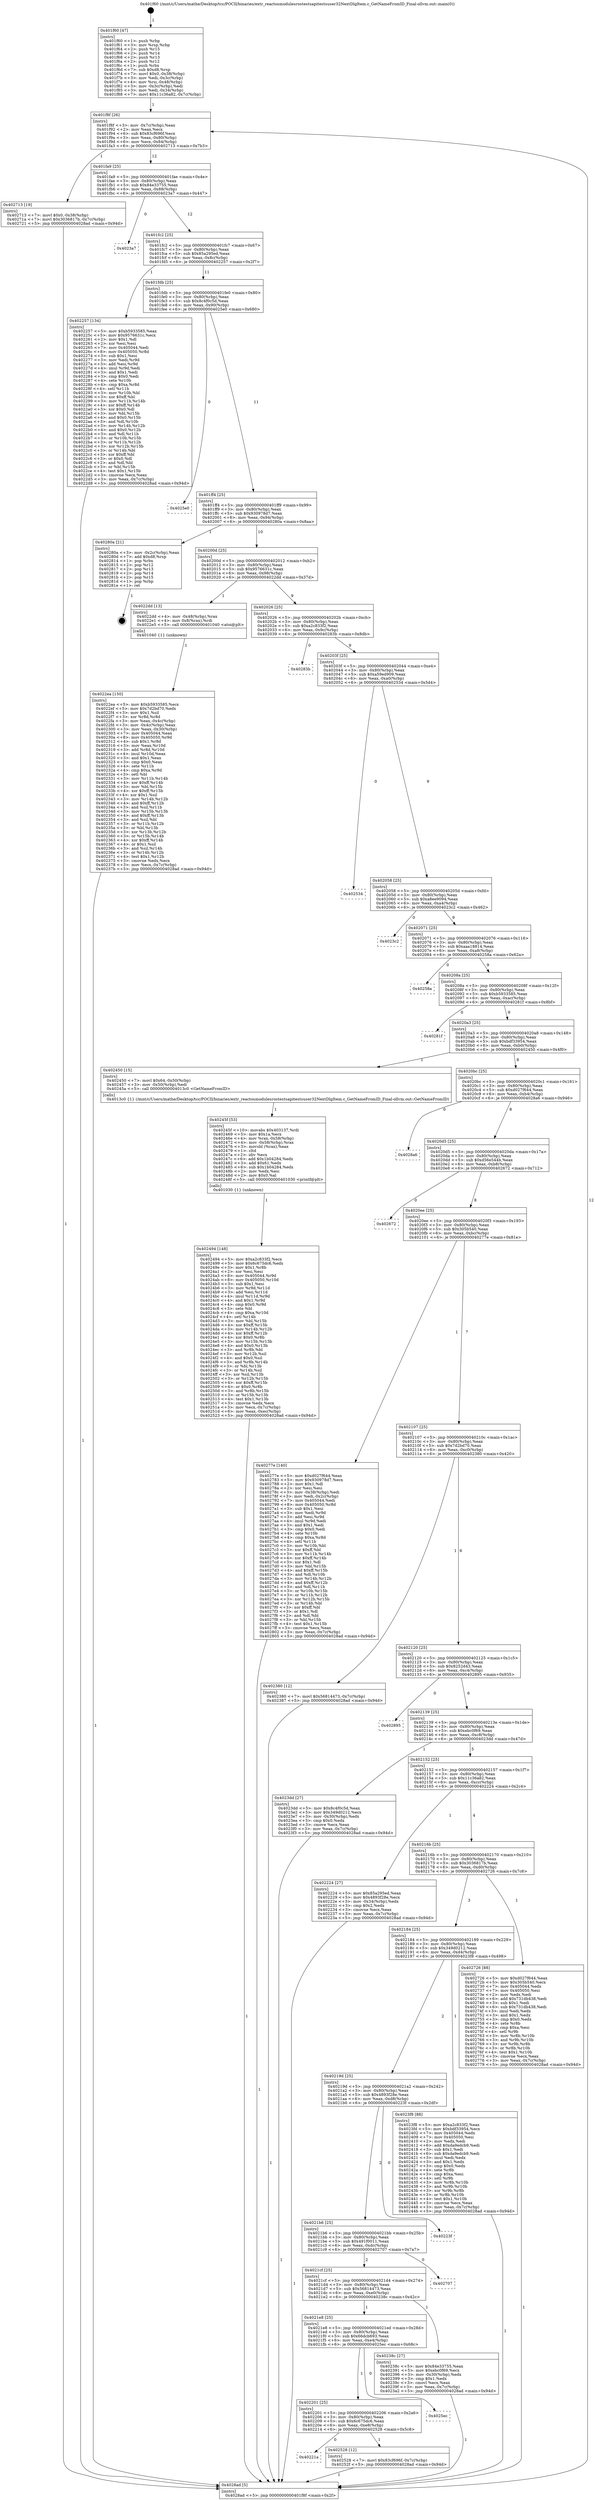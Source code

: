 digraph "0x401f60" {
  label = "0x401f60 (/mnt/c/Users/mathe/Desktop/tcc/POCII/binaries/extr_reactosmodulesrostestsapitestsuser32NextDlgItem.c_GetNameFromID_Final-ollvm.out::main(0))"
  labelloc = "t"
  node[shape=record]

  Entry [label="",width=0.3,height=0.3,shape=circle,fillcolor=black,style=filled]
  "0x401f8f" [label="{
     0x401f8f [26]\l
     | [instrs]\l
     &nbsp;&nbsp;0x401f8f \<+3\>: mov -0x7c(%rbp),%eax\l
     &nbsp;&nbsp;0x401f92 \<+2\>: mov %eax,%ecx\l
     &nbsp;&nbsp;0x401f94 \<+6\>: sub $0x83cf696f,%ecx\l
     &nbsp;&nbsp;0x401f9a \<+3\>: mov %eax,-0x80(%rbp)\l
     &nbsp;&nbsp;0x401f9d \<+6\>: mov %ecx,-0x84(%rbp)\l
     &nbsp;&nbsp;0x401fa3 \<+6\>: je 0000000000402713 \<main+0x7b3\>\l
  }"]
  "0x402713" [label="{
     0x402713 [19]\l
     | [instrs]\l
     &nbsp;&nbsp;0x402713 \<+7\>: movl $0x0,-0x38(%rbp)\l
     &nbsp;&nbsp;0x40271a \<+7\>: movl $0x3036817b,-0x7c(%rbp)\l
     &nbsp;&nbsp;0x402721 \<+5\>: jmp 00000000004028ad \<main+0x94d\>\l
  }"]
  "0x401fa9" [label="{
     0x401fa9 [25]\l
     | [instrs]\l
     &nbsp;&nbsp;0x401fa9 \<+5\>: jmp 0000000000401fae \<main+0x4e\>\l
     &nbsp;&nbsp;0x401fae \<+3\>: mov -0x80(%rbp),%eax\l
     &nbsp;&nbsp;0x401fb1 \<+5\>: sub $0x84e33755,%eax\l
     &nbsp;&nbsp;0x401fb6 \<+6\>: mov %eax,-0x88(%rbp)\l
     &nbsp;&nbsp;0x401fbc \<+6\>: je 00000000004023a7 \<main+0x447\>\l
  }"]
  Exit [label="",width=0.3,height=0.3,shape=circle,fillcolor=black,style=filled,peripheries=2]
  "0x4023a7" [label="{
     0x4023a7\l
  }", style=dashed]
  "0x401fc2" [label="{
     0x401fc2 [25]\l
     | [instrs]\l
     &nbsp;&nbsp;0x401fc2 \<+5\>: jmp 0000000000401fc7 \<main+0x67\>\l
     &nbsp;&nbsp;0x401fc7 \<+3\>: mov -0x80(%rbp),%eax\l
     &nbsp;&nbsp;0x401fca \<+5\>: sub $0x85a295ed,%eax\l
     &nbsp;&nbsp;0x401fcf \<+6\>: mov %eax,-0x8c(%rbp)\l
     &nbsp;&nbsp;0x401fd5 \<+6\>: je 0000000000402257 \<main+0x2f7\>\l
  }"]
  "0x40221a" [label="{
     0x40221a\l
  }", style=dashed]
  "0x402257" [label="{
     0x402257 [134]\l
     | [instrs]\l
     &nbsp;&nbsp;0x402257 \<+5\>: mov $0xb5933585,%eax\l
     &nbsp;&nbsp;0x40225c \<+5\>: mov $0x9576631c,%ecx\l
     &nbsp;&nbsp;0x402261 \<+2\>: mov $0x1,%dl\l
     &nbsp;&nbsp;0x402263 \<+2\>: xor %esi,%esi\l
     &nbsp;&nbsp;0x402265 \<+7\>: mov 0x405044,%edi\l
     &nbsp;&nbsp;0x40226c \<+8\>: mov 0x405050,%r8d\l
     &nbsp;&nbsp;0x402274 \<+3\>: sub $0x1,%esi\l
     &nbsp;&nbsp;0x402277 \<+3\>: mov %edi,%r9d\l
     &nbsp;&nbsp;0x40227a \<+3\>: add %esi,%r9d\l
     &nbsp;&nbsp;0x40227d \<+4\>: imul %r9d,%edi\l
     &nbsp;&nbsp;0x402281 \<+3\>: and $0x1,%edi\l
     &nbsp;&nbsp;0x402284 \<+3\>: cmp $0x0,%edi\l
     &nbsp;&nbsp;0x402287 \<+4\>: sete %r10b\l
     &nbsp;&nbsp;0x40228b \<+4\>: cmp $0xa,%r8d\l
     &nbsp;&nbsp;0x40228f \<+4\>: setl %r11b\l
     &nbsp;&nbsp;0x402293 \<+3\>: mov %r10b,%bl\l
     &nbsp;&nbsp;0x402296 \<+3\>: xor $0xff,%bl\l
     &nbsp;&nbsp;0x402299 \<+3\>: mov %r11b,%r14b\l
     &nbsp;&nbsp;0x40229c \<+4\>: xor $0xff,%r14b\l
     &nbsp;&nbsp;0x4022a0 \<+3\>: xor $0x0,%dl\l
     &nbsp;&nbsp;0x4022a3 \<+3\>: mov %bl,%r15b\l
     &nbsp;&nbsp;0x4022a6 \<+4\>: and $0x0,%r15b\l
     &nbsp;&nbsp;0x4022aa \<+3\>: and %dl,%r10b\l
     &nbsp;&nbsp;0x4022ad \<+3\>: mov %r14b,%r12b\l
     &nbsp;&nbsp;0x4022b0 \<+4\>: and $0x0,%r12b\l
     &nbsp;&nbsp;0x4022b4 \<+3\>: and %dl,%r11b\l
     &nbsp;&nbsp;0x4022b7 \<+3\>: or %r10b,%r15b\l
     &nbsp;&nbsp;0x4022ba \<+3\>: or %r11b,%r12b\l
     &nbsp;&nbsp;0x4022bd \<+3\>: xor %r12b,%r15b\l
     &nbsp;&nbsp;0x4022c0 \<+3\>: or %r14b,%bl\l
     &nbsp;&nbsp;0x4022c3 \<+3\>: xor $0xff,%bl\l
     &nbsp;&nbsp;0x4022c6 \<+3\>: or $0x0,%dl\l
     &nbsp;&nbsp;0x4022c9 \<+2\>: and %dl,%bl\l
     &nbsp;&nbsp;0x4022cb \<+3\>: or %bl,%r15b\l
     &nbsp;&nbsp;0x4022ce \<+4\>: test $0x1,%r15b\l
     &nbsp;&nbsp;0x4022d2 \<+3\>: cmovne %ecx,%eax\l
     &nbsp;&nbsp;0x4022d5 \<+3\>: mov %eax,-0x7c(%rbp)\l
     &nbsp;&nbsp;0x4022d8 \<+5\>: jmp 00000000004028ad \<main+0x94d\>\l
  }"]
  "0x401fdb" [label="{
     0x401fdb [25]\l
     | [instrs]\l
     &nbsp;&nbsp;0x401fdb \<+5\>: jmp 0000000000401fe0 \<main+0x80\>\l
     &nbsp;&nbsp;0x401fe0 \<+3\>: mov -0x80(%rbp),%eax\l
     &nbsp;&nbsp;0x401fe3 \<+5\>: sub $0x8c4f0c5d,%eax\l
     &nbsp;&nbsp;0x401fe8 \<+6\>: mov %eax,-0x90(%rbp)\l
     &nbsp;&nbsp;0x401fee \<+6\>: je 00000000004025e0 \<main+0x680\>\l
  }"]
  "0x402528" [label="{
     0x402528 [12]\l
     | [instrs]\l
     &nbsp;&nbsp;0x402528 \<+7\>: movl $0x83cf696f,-0x7c(%rbp)\l
     &nbsp;&nbsp;0x40252f \<+5\>: jmp 00000000004028ad \<main+0x94d\>\l
  }"]
  "0x4025e0" [label="{
     0x4025e0\l
  }", style=dashed]
  "0x401ff4" [label="{
     0x401ff4 [25]\l
     | [instrs]\l
     &nbsp;&nbsp;0x401ff4 \<+5\>: jmp 0000000000401ff9 \<main+0x99\>\l
     &nbsp;&nbsp;0x401ff9 \<+3\>: mov -0x80(%rbp),%eax\l
     &nbsp;&nbsp;0x401ffc \<+5\>: sub $0x930978d7,%eax\l
     &nbsp;&nbsp;0x402001 \<+6\>: mov %eax,-0x94(%rbp)\l
     &nbsp;&nbsp;0x402007 \<+6\>: je 000000000040280a \<main+0x8aa\>\l
  }"]
  "0x402201" [label="{
     0x402201 [25]\l
     | [instrs]\l
     &nbsp;&nbsp;0x402201 \<+5\>: jmp 0000000000402206 \<main+0x2a6\>\l
     &nbsp;&nbsp;0x402206 \<+3\>: mov -0x80(%rbp),%eax\l
     &nbsp;&nbsp;0x402209 \<+5\>: sub $0x6c675dc6,%eax\l
     &nbsp;&nbsp;0x40220e \<+6\>: mov %eax,-0xe8(%rbp)\l
     &nbsp;&nbsp;0x402214 \<+6\>: je 0000000000402528 \<main+0x5c8\>\l
  }"]
  "0x40280a" [label="{
     0x40280a [21]\l
     | [instrs]\l
     &nbsp;&nbsp;0x40280a \<+3\>: mov -0x2c(%rbp),%eax\l
     &nbsp;&nbsp;0x40280d \<+7\>: add $0xd8,%rsp\l
     &nbsp;&nbsp;0x402814 \<+1\>: pop %rbx\l
     &nbsp;&nbsp;0x402815 \<+2\>: pop %r12\l
     &nbsp;&nbsp;0x402817 \<+2\>: pop %r13\l
     &nbsp;&nbsp;0x402819 \<+2\>: pop %r14\l
     &nbsp;&nbsp;0x40281b \<+2\>: pop %r15\l
     &nbsp;&nbsp;0x40281d \<+1\>: pop %rbp\l
     &nbsp;&nbsp;0x40281e \<+1\>: ret\l
  }"]
  "0x40200d" [label="{
     0x40200d [25]\l
     | [instrs]\l
     &nbsp;&nbsp;0x40200d \<+5\>: jmp 0000000000402012 \<main+0xb2\>\l
     &nbsp;&nbsp;0x402012 \<+3\>: mov -0x80(%rbp),%eax\l
     &nbsp;&nbsp;0x402015 \<+5\>: sub $0x9576631c,%eax\l
     &nbsp;&nbsp;0x40201a \<+6\>: mov %eax,-0x98(%rbp)\l
     &nbsp;&nbsp;0x402020 \<+6\>: je 00000000004022dd \<main+0x37d\>\l
  }"]
  "0x4025ec" [label="{
     0x4025ec\l
  }", style=dashed]
  "0x4022dd" [label="{
     0x4022dd [13]\l
     | [instrs]\l
     &nbsp;&nbsp;0x4022dd \<+4\>: mov -0x48(%rbp),%rax\l
     &nbsp;&nbsp;0x4022e1 \<+4\>: mov 0x8(%rax),%rdi\l
     &nbsp;&nbsp;0x4022e5 \<+5\>: call 0000000000401040 \<atoi@plt\>\l
     | [calls]\l
     &nbsp;&nbsp;0x401040 \{1\} (unknown)\l
  }"]
  "0x402026" [label="{
     0x402026 [25]\l
     | [instrs]\l
     &nbsp;&nbsp;0x402026 \<+5\>: jmp 000000000040202b \<main+0xcb\>\l
     &nbsp;&nbsp;0x40202b \<+3\>: mov -0x80(%rbp),%eax\l
     &nbsp;&nbsp;0x40202e \<+5\>: sub $0xa2c833f2,%eax\l
     &nbsp;&nbsp;0x402033 \<+6\>: mov %eax,-0x9c(%rbp)\l
     &nbsp;&nbsp;0x402039 \<+6\>: je 000000000040283b \<main+0x8db\>\l
  }"]
  "0x402494" [label="{
     0x402494 [148]\l
     | [instrs]\l
     &nbsp;&nbsp;0x402494 \<+5\>: mov $0xa2c833f2,%ecx\l
     &nbsp;&nbsp;0x402499 \<+5\>: mov $0x6c675dc6,%edx\l
     &nbsp;&nbsp;0x40249e \<+3\>: mov $0x1,%r8b\l
     &nbsp;&nbsp;0x4024a1 \<+2\>: xor %esi,%esi\l
     &nbsp;&nbsp;0x4024a3 \<+8\>: mov 0x405044,%r9d\l
     &nbsp;&nbsp;0x4024ab \<+8\>: mov 0x405050,%r10d\l
     &nbsp;&nbsp;0x4024b3 \<+3\>: sub $0x1,%esi\l
     &nbsp;&nbsp;0x4024b6 \<+3\>: mov %r9d,%r11d\l
     &nbsp;&nbsp;0x4024b9 \<+3\>: add %esi,%r11d\l
     &nbsp;&nbsp;0x4024bc \<+4\>: imul %r11d,%r9d\l
     &nbsp;&nbsp;0x4024c0 \<+4\>: and $0x1,%r9d\l
     &nbsp;&nbsp;0x4024c4 \<+4\>: cmp $0x0,%r9d\l
     &nbsp;&nbsp;0x4024c8 \<+3\>: sete %bl\l
     &nbsp;&nbsp;0x4024cb \<+4\>: cmp $0xa,%r10d\l
     &nbsp;&nbsp;0x4024cf \<+4\>: setl %r14b\l
     &nbsp;&nbsp;0x4024d3 \<+3\>: mov %bl,%r15b\l
     &nbsp;&nbsp;0x4024d6 \<+4\>: xor $0xff,%r15b\l
     &nbsp;&nbsp;0x4024da \<+3\>: mov %r14b,%r12b\l
     &nbsp;&nbsp;0x4024dd \<+4\>: xor $0xff,%r12b\l
     &nbsp;&nbsp;0x4024e1 \<+4\>: xor $0x0,%r8b\l
     &nbsp;&nbsp;0x4024e5 \<+3\>: mov %r15b,%r13b\l
     &nbsp;&nbsp;0x4024e8 \<+4\>: and $0x0,%r13b\l
     &nbsp;&nbsp;0x4024ec \<+3\>: and %r8b,%bl\l
     &nbsp;&nbsp;0x4024ef \<+3\>: mov %r12b,%sil\l
     &nbsp;&nbsp;0x4024f2 \<+4\>: and $0x0,%sil\l
     &nbsp;&nbsp;0x4024f6 \<+3\>: and %r8b,%r14b\l
     &nbsp;&nbsp;0x4024f9 \<+3\>: or %bl,%r13b\l
     &nbsp;&nbsp;0x4024fc \<+3\>: or %r14b,%sil\l
     &nbsp;&nbsp;0x4024ff \<+3\>: xor %sil,%r13b\l
     &nbsp;&nbsp;0x402502 \<+3\>: or %r12b,%r15b\l
     &nbsp;&nbsp;0x402505 \<+4\>: xor $0xff,%r15b\l
     &nbsp;&nbsp;0x402509 \<+4\>: or $0x0,%r8b\l
     &nbsp;&nbsp;0x40250d \<+3\>: and %r8b,%r15b\l
     &nbsp;&nbsp;0x402510 \<+3\>: or %r15b,%r13b\l
     &nbsp;&nbsp;0x402513 \<+4\>: test $0x1,%r13b\l
     &nbsp;&nbsp;0x402517 \<+3\>: cmovne %edx,%ecx\l
     &nbsp;&nbsp;0x40251a \<+3\>: mov %ecx,-0x7c(%rbp)\l
     &nbsp;&nbsp;0x40251d \<+6\>: mov %eax,-0xec(%rbp)\l
     &nbsp;&nbsp;0x402523 \<+5\>: jmp 00000000004028ad \<main+0x94d\>\l
  }"]
  "0x40283b" [label="{
     0x40283b\l
  }", style=dashed]
  "0x40203f" [label="{
     0x40203f [25]\l
     | [instrs]\l
     &nbsp;&nbsp;0x40203f \<+5\>: jmp 0000000000402044 \<main+0xe4\>\l
     &nbsp;&nbsp;0x402044 \<+3\>: mov -0x80(%rbp),%eax\l
     &nbsp;&nbsp;0x402047 \<+5\>: sub $0xa59ed909,%eax\l
     &nbsp;&nbsp;0x40204c \<+6\>: mov %eax,-0xa0(%rbp)\l
     &nbsp;&nbsp;0x402052 \<+6\>: je 0000000000402534 \<main+0x5d4\>\l
  }"]
  "0x40245f" [label="{
     0x40245f [53]\l
     | [instrs]\l
     &nbsp;&nbsp;0x40245f \<+10\>: movabs $0x403137,%rdi\l
     &nbsp;&nbsp;0x402469 \<+5\>: mov $0x1a,%ecx\l
     &nbsp;&nbsp;0x40246e \<+4\>: mov %rax,-0x58(%rbp)\l
     &nbsp;&nbsp;0x402472 \<+4\>: mov -0x58(%rbp),%rax\l
     &nbsp;&nbsp;0x402476 \<+3\>: movsbl (%rax),%eax\l
     &nbsp;&nbsp;0x402479 \<+1\>: cltd\l
     &nbsp;&nbsp;0x40247a \<+2\>: idiv %ecx\l
     &nbsp;&nbsp;0x40247c \<+6\>: add $0x1b04284,%edx\l
     &nbsp;&nbsp;0x402482 \<+3\>: add $0x61,%edx\l
     &nbsp;&nbsp;0x402485 \<+6\>: sub $0x1b04284,%edx\l
     &nbsp;&nbsp;0x40248b \<+2\>: mov %edx,%esi\l
     &nbsp;&nbsp;0x40248d \<+2\>: mov $0x0,%al\l
     &nbsp;&nbsp;0x40248f \<+5\>: call 0000000000401030 \<printf@plt\>\l
     | [calls]\l
     &nbsp;&nbsp;0x401030 \{1\} (unknown)\l
  }"]
  "0x402534" [label="{
     0x402534\l
  }", style=dashed]
  "0x402058" [label="{
     0x402058 [25]\l
     | [instrs]\l
     &nbsp;&nbsp;0x402058 \<+5\>: jmp 000000000040205d \<main+0xfd\>\l
     &nbsp;&nbsp;0x40205d \<+3\>: mov -0x80(%rbp),%eax\l
     &nbsp;&nbsp;0x402060 \<+5\>: sub $0xa8ee9094,%eax\l
     &nbsp;&nbsp;0x402065 \<+6\>: mov %eax,-0xa4(%rbp)\l
     &nbsp;&nbsp;0x40206b \<+6\>: je 00000000004023c2 \<main+0x462\>\l
  }"]
  "0x4021e8" [label="{
     0x4021e8 [25]\l
     | [instrs]\l
     &nbsp;&nbsp;0x4021e8 \<+5\>: jmp 00000000004021ed \<main+0x28d\>\l
     &nbsp;&nbsp;0x4021ed \<+3\>: mov -0x80(%rbp),%eax\l
     &nbsp;&nbsp;0x4021f0 \<+5\>: sub $0x66dcb693,%eax\l
     &nbsp;&nbsp;0x4021f5 \<+6\>: mov %eax,-0xe4(%rbp)\l
     &nbsp;&nbsp;0x4021fb \<+6\>: je 00000000004025ec \<main+0x68c\>\l
  }"]
  "0x4023c2" [label="{
     0x4023c2\l
  }", style=dashed]
  "0x402071" [label="{
     0x402071 [25]\l
     | [instrs]\l
     &nbsp;&nbsp;0x402071 \<+5\>: jmp 0000000000402076 \<main+0x116\>\l
     &nbsp;&nbsp;0x402076 \<+3\>: mov -0x80(%rbp),%eax\l
     &nbsp;&nbsp;0x402079 \<+5\>: sub $0xaaa18814,%eax\l
     &nbsp;&nbsp;0x40207e \<+6\>: mov %eax,-0xa8(%rbp)\l
     &nbsp;&nbsp;0x402084 \<+6\>: je 000000000040258a \<main+0x62a\>\l
  }"]
  "0x40238c" [label="{
     0x40238c [27]\l
     | [instrs]\l
     &nbsp;&nbsp;0x40238c \<+5\>: mov $0x84e33755,%eax\l
     &nbsp;&nbsp;0x402391 \<+5\>: mov $0xebc0f69,%ecx\l
     &nbsp;&nbsp;0x402396 \<+3\>: mov -0x30(%rbp),%edx\l
     &nbsp;&nbsp;0x402399 \<+3\>: cmp $0x1,%edx\l
     &nbsp;&nbsp;0x40239c \<+3\>: cmovl %ecx,%eax\l
     &nbsp;&nbsp;0x40239f \<+3\>: mov %eax,-0x7c(%rbp)\l
     &nbsp;&nbsp;0x4023a2 \<+5\>: jmp 00000000004028ad \<main+0x94d\>\l
  }"]
  "0x40258a" [label="{
     0x40258a\l
  }", style=dashed]
  "0x40208a" [label="{
     0x40208a [25]\l
     | [instrs]\l
     &nbsp;&nbsp;0x40208a \<+5\>: jmp 000000000040208f \<main+0x12f\>\l
     &nbsp;&nbsp;0x40208f \<+3\>: mov -0x80(%rbp),%eax\l
     &nbsp;&nbsp;0x402092 \<+5\>: sub $0xb5933585,%eax\l
     &nbsp;&nbsp;0x402097 \<+6\>: mov %eax,-0xac(%rbp)\l
     &nbsp;&nbsp;0x40209d \<+6\>: je 000000000040281f \<main+0x8bf\>\l
  }"]
  "0x4021cf" [label="{
     0x4021cf [25]\l
     | [instrs]\l
     &nbsp;&nbsp;0x4021cf \<+5\>: jmp 00000000004021d4 \<main+0x274\>\l
     &nbsp;&nbsp;0x4021d4 \<+3\>: mov -0x80(%rbp),%eax\l
     &nbsp;&nbsp;0x4021d7 \<+5\>: sub $0x56814473,%eax\l
     &nbsp;&nbsp;0x4021dc \<+6\>: mov %eax,-0xe0(%rbp)\l
     &nbsp;&nbsp;0x4021e2 \<+6\>: je 000000000040238c \<main+0x42c\>\l
  }"]
  "0x40281f" [label="{
     0x40281f\l
  }", style=dashed]
  "0x4020a3" [label="{
     0x4020a3 [25]\l
     | [instrs]\l
     &nbsp;&nbsp;0x4020a3 \<+5\>: jmp 00000000004020a8 \<main+0x148\>\l
     &nbsp;&nbsp;0x4020a8 \<+3\>: mov -0x80(%rbp),%eax\l
     &nbsp;&nbsp;0x4020ab \<+5\>: sub $0xbdf33954,%eax\l
     &nbsp;&nbsp;0x4020b0 \<+6\>: mov %eax,-0xb0(%rbp)\l
     &nbsp;&nbsp;0x4020b6 \<+6\>: je 0000000000402450 \<main+0x4f0\>\l
  }"]
  "0x402707" [label="{
     0x402707\l
  }", style=dashed]
  "0x402450" [label="{
     0x402450 [15]\l
     | [instrs]\l
     &nbsp;&nbsp;0x402450 \<+7\>: movl $0x64,-0x50(%rbp)\l
     &nbsp;&nbsp;0x402457 \<+3\>: mov -0x50(%rbp),%edi\l
     &nbsp;&nbsp;0x40245a \<+5\>: call 00000000004013c0 \<GetNameFromID\>\l
     | [calls]\l
     &nbsp;&nbsp;0x4013c0 \{1\} (/mnt/c/Users/mathe/Desktop/tcc/POCII/binaries/extr_reactosmodulesrostestsapitestsuser32NextDlgItem.c_GetNameFromID_Final-ollvm.out::GetNameFromID)\l
  }"]
  "0x4020bc" [label="{
     0x4020bc [25]\l
     | [instrs]\l
     &nbsp;&nbsp;0x4020bc \<+5\>: jmp 00000000004020c1 \<main+0x161\>\l
     &nbsp;&nbsp;0x4020c1 \<+3\>: mov -0x80(%rbp),%eax\l
     &nbsp;&nbsp;0x4020c4 \<+5\>: sub $0xd027f644,%eax\l
     &nbsp;&nbsp;0x4020c9 \<+6\>: mov %eax,-0xb4(%rbp)\l
     &nbsp;&nbsp;0x4020cf \<+6\>: je 00000000004028a6 \<main+0x946\>\l
  }"]
  "0x4021b6" [label="{
     0x4021b6 [25]\l
     | [instrs]\l
     &nbsp;&nbsp;0x4021b6 \<+5\>: jmp 00000000004021bb \<main+0x25b\>\l
     &nbsp;&nbsp;0x4021bb \<+3\>: mov -0x80(%rbp),%eax\l
     &nbsp;&nbsp;0x4021be \<+5\>: sub $0x491f0011,%eax\l
     &nbsp;&nbsp;0x4021c3 \<+6\>: mov %eax,-0xdc(%rbp)\l
     &nbsp;&nbsp;0x4021c9 \<+6\>: je 0000000000402707 \<main+0x7a7\>\l
  }"]
  "0x4028a6" [label="{
     0x4028a6\l
  }", style=dashed]
  "0x4020d5" [label="{
     0x4020d5 [25]\l
     | [instrs]\l
     &nbsp;&nbsp;0x4020d5 \<+5\>: jmp 00000000004020da \<main+0x17a\>\l
     &nbsp;&nbsp;0x4020da \<+3\>: mov -0x80(%rbp),%eax\l
     &nbsp;&nbsp;0x4020dd \<+5\>: sub $0xd56e544b,%eax\l
     &nbsp;&nbsp;0x4020e2 \<+6\>: mov %eax,-0xb8(%rbp)\l
     &nbsp;&nbsp;0x4020e8 \<+6\>: je 0000000000402672 \<main+0x712\>\l
  }"]
  "0x40223f" [label="{
     0x40223f\l
  }", style=dashed]
  "0x402672" [label="{
     0x402672\l
  }", style=dashed]
  "0x4020ee" [label="{
     0x4020ee [25]\l
     | [instrs]\l
     &nbsp;&nbsp;0x4020ee \<+5\>: jmp 00000000004020f3 \<main+0x193\>\l
     &nbsp;&nbsp;0x4020f3 \<+3\>: mov -0x80(%rbp),%eax\l
     &nbsp;&nbsp;0x4020f6 \<+5\>: sub $0x305b540,%eax\l
     &nbsp;&nbsp;0x4020fb \<+6\>: mov %eax,-0xbc(%rbp)\l
     &nbsp;&nbsp;0x402101 \<+6\>: je 000000000040277e \<main+0x81e\>\l
  }"]
  "0x40219d" [label="{
     0x40219d [25]\l
     | [instrs]\l
     &nbsp;&nbsp;0x40219d \<+5\>: jmp 00000000004021a2 \<main+0x242\>\l
     &nbsp;&nbsp;0x4021a2 \<+3\>: mov -0x80(%rbp),%eax\l
     &nbsp;&nbsp;0x4021a5 \<+5\>: sub $0x4893f28e,%eax\l
     &nbsp;&nbsp;0x4021aa \<+6\>: mov %eax,-0xd8(%rbp)\l
     &nbsp;&nbsp;0x4021b0 \<+6\>: je 000000000040223f \<main+0x2df\>\l
  }"]
  "0x40277e" [label="{
     0x40277e [140]\l
     | [instrs]\l
     &nbsp;&nbsp;0x40277e \<+5\>: mov $0xd027f644,%eax\l
     &nbsp;&nbsp;0x402783 \<+5\>: mov $0x930978d7,%ecx\l
     &nbsp;&nbsp;0x402788 \<+2\>: mov $0x1,%dl\l
     &nbsp;&nbsp;0x40278a \<+2\>: xor %esi,%esi\l
     &nbsp;&nbsp;0x40278c \<+3\>: mov -0x38(%rbp),%edi\l
     &nbsp;&nbsp;0x40278f \<+3\>: mov %edi,-0x2c(%rbp)\l
     &nbsp;&nbsp;0x402792 \<+7\>: mov 0x405044,%edi\l
     &nbsp;&nbsp;0x402799 \<+8\>: mov 0x405050,%r8d\l
     &nbsp;&nbsp;0x4027a1 \<+3\>: sub $0x1,%esi\l
     &nbsp;&nbsp;0x4027a4 \<+3\>: mov %edi,%r9d\l
     &nbsp;&nbsp;0x4027a7 \<+3\>: add %esi,%r9d\l
     &nbsp;&nbsp;0x4027aa \<+4\>: imul %r9d,%edi\l
     &nbsp;&nbsp;0x4027ae \<+3\>: and $0x1,%edi\l
     &nbsp;&nbsp;0x4027b1 \<+3\>: cmp $0x0,%edi\l
     &nbsp;&nbsp;0x4027b4 \<+4\>: sete %r10b\l
     &nbsp;&nbsp;0x4027b8 \<+4\>: cmp $0xa,%r8d\l
     &nbsp;&nbsp;0x4027bc \<+4\>: setl %r11b\l
     &nbsp;&nbsp;0x4027c0 \<+3\>: mov %r10b,%bl\l
     &nbsp;&nbsp;0x4027c3 \<+3\>: xor $0xff,%bl\l
     &nbsp;&nbsp;0x4027c6 \<+3\>: mov %r11b,%r14b\l
     &nbsp;&nbsp;0x4027c9 \<+4\>: xor $0xff,%r14b\l
     &nbsp;&nbsp;0x4027cd \<+3\>: xor $0x1,%dl\l
     &nbsp;&nbsp;0x4027d0 \<+3\>: mov %bl,%r15b\l
     &nbsp;&nbsp;0x4027d3 \<+4\>: and $0xff,%r15b\l
     &nbsp;&nbsp;0x4027d7 \<+3\>: and %dl,%r10b\l
     &nbsp;&nbsp;0x4027da \<+3\>: mov %r14b,%r12b\l
     &nbsp;&nbsp;0x4027dd \<+4\>: and $0xff,%r12b\l
     &nbsp;&nbsp;0x4027e1 \<+3\>: and %dl,%r11b\l
     &nbsp;&nbsp;0x4027e4 \<+3\>: or %r10b,%r15b\l
     &nbsp;&nbsp;0x4027e7 \<+3\>: or %r11b,%r12b\l
     &nbsp;&nbsp;0x4027ea \<+3\>: xor %r12b,%r15b\l
     &nbsp;&nbsp;0x4027ed \<+3\>: or %r14b,%bl\l
     &nbsp;&nbsp;0x4027f0 \<+3\>: xor $0xff,%bl\l
     &nbsp;&nbsp;0x4027f3 \<+3\>: or $0x1,%dl\l
     &nbsp;&nbsp;0x4027f6 \<+2\>: and %dl,%bl\l
     &nbsp;&nbsp;0x4027f8 \<+3\>: or %bl,%r15b\l
     &nbsp;&nbsp;0x4027fb \<+4\>: test $0x1,%r15b\l
     &nbsp;&nbsp;0x4027ff \<+3\>: cmovne %ecx,%eax\l
     &nbsp;&nbsp;0x402802 \<+3\>: mov %eax,-0x7c(%rbp)\l
     &nbsp;&nbsp;0x402805 \<+5\>: jmp 00000000004028ad \<main+0x94d\>\l
  }"]
  "0x402107" [label="{
     0x402107 [25]\l
     | [instrs]\l
     &nbsp;&nbsp;0x402107 \<+5\>: jmp 000000000040210c \<main+0x1ac\>\l
     &nbsp;&nbsp;0x40210c \<+3\>: mov -0x80(%rbp),%eax\l
     &nbsp;&nbsp;0x40210f \<+5\>: sub $0x7d2bd70,%eax\l
     &nbsp;&nbsp;0x402114 \<+6\>: mov %eax,-0xc0(%rbp)\l
     &nbsp;&nbsp;0x40211a \<+6\>: je 0000000000402380 \<main+0x420\>\l
  }"]
  "0x4023f8" [label="{
     0x4023f8 [88]\l
     | [instrs]\l
     &nbsp;&nbsp;0x4023f8 \<+5\>: mov $0xa2c833f2,%eax\l
     &nbsp;&nbsp;0x4023fd \<+5\>: mov $0xbdf33954,%ecx\l
     &nbsp;&nbsp;0x402402 \<+7\>: mov 0x405044,%edx\l
     &nbsp;&nbsp;0x402409 \<+7\>: mov 0x405050,%esi\l
     &nbsp;&nbsp;0x402410 \<+2\>: mov %edx,%edi\l
     &nbsp;&nbsp;0x402412 \<+6\>: add $0xda9edcb9,%edi\l
     &nbsp;&nbsp;0x402418 \<+3\>: sub $0x1,%edi\l
     &nbsp;&nbsp;0x40241b \<+6\>: sub $0xda9edcb9,%edi\l
     &nbsp;&nbsp;0x402421 \<+3\>: imul %edi,%edx\l
     &nbsp;&nbsp;0x402424 \<+3\>: and $0x1,%edx\l
     &nbsp;&nbsp;0x402427 \<+3\>: cmp $0x0,%edx\l
     &nbsp;&nbsp;0x40242a \<+4\>: sete %r8b\l
     &nbsp;&nbsp;0x40242e \<+3\>: cmp $0xa,%esi\l
     &nbsp;&nbsp;0x402431 \<+4\>: setl %r9b\l
     &nbsp;&nbsp;0x402435 \<+3\>: mov %r8b,%r10b\l
     &nbsp;&nbsp;0x402438 \<+3\>: and %r9b,%r10b\l
     &nbsp;&nbsp;0x40243b \<+3\>: xor %r9b,%r8b\l
     &nbsp;&nbsp;0x40243e \<+3\>: or %r8b,%r10b\l
     &nbsp;&nbsp;0x402441 \<+4\>: test $0x1,%r10b\l
     &nbsp;&nbsp;0x402445 \<+3\>: cmovne %ecx,%eax\l
     &nbsp;&nbsp;0x402448 \<+3\>: mov %eax,-0x7c(%rbp)\l
     &nbsp;&nbsp;0x40244b \<+5\>: jmp 00000000004028ad \<main+0x94d\>\l
  }"]
  "0x402380" [label="{
     0x402380 [12]\l
     | [instrs]\l
     &nbsp;&nbsp;0x402380 \<+7\>: movl $0x56814473,-0x7c(%rbp)\l
     &nbsp;&nbsp;0x402387 \<+5\>: jmp 00000000004028ad \<main+0x94d\>\l
  }"]
  "0x402120" [label="{
     0x402120 [25]\l
     | [instrs]\l
     &nbsp;&nbsp;0x402120 \<+5\>: jmp 0000000000402125 \<main+0x1c5\>\l
     &nbsp;&nbsp;0x402125 \<+3\>: mov -0x80(%rbp),%eax\l
     &nbsp;&nbsp;0x402128 \<+5\>: sub $0x8252d43,%eax\l
     &nbsp;&nbsp;0x40212d \<+6\>: mov %eax,-0xc4(%rbp)\l
     &nbsp;&nbsp;0x402133 \<+6\>: je 0000000000402895 \<main+0x935\>\l
  }"]
  "0x402184" [label="{
     0x402184 [25]\l
     | [instrs]\l
     &nbsp;&nbsp;0x402184 \<+5\>: jmp 0000000000402189 \<main+0x229\>\l
     &nbsp;&nbsp;0x402189 \<+3\>: mov -0x80(%rbp),%eax\l
     &nbsp;&nbsp;0x40218c \<+5\>: sub $0x349d0212,%eax\l
     &nbsp;&nbsp;0x402191 \<+6\>: mov %eax,-0xd4(%rbp)\l
     &nbsp;&nbsp;0x402197 \<+6\>: je 00000000004023f8 \<main+0x498\>\l
  }"]
  "0x402895" [label="{
     0x402895\l
  }", style=dashed]
  "0x402139" [label="{
     0x402139 [25]\l
     | [instrs]\l
     &nbsp;&nbsp;0x402139 \<+5\>: jmp 000000000040213e \<main+0x1de\>\l
     &nbsp;&nbsp;0x40213e \<+3\>: mov -0x80(%rbp),%eax\l
     &nbsp;&nbsp;0x402141 \<+5\>: sub $0xebc0f69,%eax\l
     &nbsp;&nbsp;0x402146 \<+6\>: mov %eax,-0xc8(%rbp)\l
     &nbsp;&nbsp;0x40214c \<+6\>: je 00000000004023dd \<main+0x47d\>\l
  }"]
  "0x402726" [label="{
     0x402726 [88]\l
     | [instrs]\l
     &nbsp;&nbsp;0x402726 \<+5\>: mov $0xd027f644,%eax\l
     &nbsp;&nbsp;0x40272b \<+5\>: mov $0x305b540,%ecx\l
     &nbsp;&nbsp;0x402730 \<+7\>: mov 0x405044,%edx\l
     &nbsp;&nbsp;0x402737 \<+7\>: mov 0x405050,%esi\l
     &nbsp;&nbsp;0x40273e \<+2\>: mov %edx,%edi\l
     &nbsp;&nbsp;0x402740 \<+6\>: add $0x731db438,%edi\l
     &nbsp;&nbsp;0x402746 \<+3\>: sub $0x1,%edi\l
     &nbsp;&nbsp;0x402749 \<+6\>: sub $0x731db438,%edi\l
     &nbsp;&nbsp;0x40274f \<+3\>: imul %edi,%edx\l
     &nbsp;&nbsp;0x402752 \<+3\>: and $0x1,%edx\l
     &nbsp;&nbsp;0x402755 \<+3\>: cmp $0x0,%edx\l
     &nbsp;&nbsp;0x402758 \<+4\>: sete %r8b\l
     &nbsp;&nbsp;0x40275c \<+3\>: cmp $0xa,%esi\l
     &nbsp;&nbsp;0x40275f \<+4\>: setl %r9b\l
     &nbsp;&nbsp;0x402763 \<+3\>: mov %r8b,%r10b\l
     &nbsp;&nbsp;0x402766 \<+3\>: and %r9b,%r10b\l
     &nbsp;&nbsp;0x402769 \<+3\>: xor %r9b,%r8b\l
     &nbsp;&nbsp;0x40276c \<+3\>: or %r8b,%r10b\l
     &nbsp;&nbsp;0x40276f \<+4\>: test $0x1,%r10b\l
     &nbsp;&nbsp;0x402773 \<+3\>: cmovne %ecx,%eax\l
     &nbsp;&nbsp;0x402776 \<+3\>: mov %eax,-0x7c(%rbp)\l
     &nbsp;&nbsp;0x402779 \<+5\>: jmp 00000000004028ad \<main+0x94d\>\l
  }"]
  "0x4023dd" [label="{
     0x4023dd [27]\l
     | [instrs]\l
     &nbsp;&nbsp;0x4023dd \<+5\>: mov $0x8c4f0c5d,%eax\l
     &nbsp;&nbsp;0x4023e2 \<+5\>: mov $0x349d0212,%ecx\l
     &nbsp;&nbsp;0x4023e7 \<+3\>: mov -0x30(%rbp),%edx\l
     &nbsp;&nbsp;0x4023ea \<+3\>: cmp $0x0,%edx\l
     &nbsp;&nbsp;0x4023ed \<+3\>: cmove %ecx,%eax\l
     &nbsp;&nbsp;0x4023f0 \<+3\>: mov %eax,-0x7c(%rbp)\l
     &nbsp;&nbsp;0x4023f3 \<+5\>: jmp 00000000004028ad \<main+0x94d\>\l
  }"]
  "0x402152" [label="{
     0x402152 [25]\l
     | [instrs]\l
     &nbsp;&nbsp;0x402152 \<+5\>: jmp 0000000000402157 \<main+0x1f7\>\l
     &nbsp;&nbsp;0x402157 \<+3\>: mov -0x80(%rbp),%eax\l
     &nbsp;&nbsp;0x40215a \<+5\>: sub $0x11c36a82,%eax\l
     &nbsp;&nbsp;0x40215f \<+6\>: mov %eax,-0xcc(%rbp)\l
     &nbsp;&nbsp;0x402165 \<+6\>: je 0000000000402224 \<main+0x2c4\>\l
  }"]
  "0x4022ea" [label="{
     0x4022ea [150]\l
     | [instrs]\l
     &nbsp;&nbsp;0x4022ea \<+5\>: mov $0xb5933585,%ecx\l
     &nbsp;&nbsp;0x4022ef \<+5\>: mov $0x7d2bd70,%edx\l
     &nbsp;&nbsp;0x4022f4 \<+3\>: mov $0x1,%sil\l
     &nbsp;&nbsp;0x4022f7 \<+3\>: xor %r8d,%r8d\l
     &nbsp;&nbsp;0x4022fa \<+3\>: mov %eax,-0x4c(%rbp)\l
     &nbsp;&nbsp;0x4022fd \<+3\>: mov -0x4c(%rbp),%eax\l
     &nbsp;&nbsp;0x402300 \<+3\>: mov %eax,-0x30(%rbp)\l
     &nbsp;&nbsp;0x402303 \<+7\>: mov 0x405044,%eax\l
     &nbsp;&nbsp;0x40230a \<+8\>: mov 0x405050,%r9d\l
     &nbsp;&nbsp;0x402312 \<+4\>: sub $0x1,%r8d\l
     &nbsp;&nbsp;0x402316 \<+3\>: mov %eax,%r10d\l
     &nbsp;&nbsp;0x402319 \<+3\>: add %r8d,%r10d\l
     &nbsp;&nbsp;0x40231c \<+4\>: imul %r10d,%eax\l
     &nbsp;&nbsp;0x402320 \<+3\>: and $0x1,%eax\l
     &nbsp;&nbsp;0x402323 \<+3\>: cmp $0x0,%eax\l
     &nbsp;&nbsp;0x402326 \<+4\>: sete %r11b\l
     &nbsp;&nbsp;0x40232a \<+4\>: cmp $0xa,%r9d\l
     &nbsp;&nbsp;0x40232e \<+3\>: setl %bl\l
     &nbsp;&nbsp;0x402331 \<+3\>: mov %r11b,%r14b\l
     &nbsp;&nbsp;0x402334 \<+4\>: xor $0xff,%r14b\l
     &nbsp;&nbsp;0x402338 \<+3\>: mov %bl,%r15b\l
     &nbsp;&nbsp;0x40233b \<+4\>: xor $0xff,%r15b\l
     &nbsp;&nbsp;0x40233f \<+4\>: xor $0x1,%sil\l
     &nbsp;&nbsp;0x402343 \<+3\>: mov %r14b,%r12b\l
     &nbsp;&nbsp;0x402346 \<+4\>: and $0xff,%r12b\l
     &nbsp;&nbsp;0x40234a \<+3\>: and %sil,%r11b\l
     &nbsp;&nbsp;0x40234d \<+3\>: mov %r15b,%r13b\l
     &nbsp;&nbsp;0x402350 \<+4\>: and $0xff,%r13b\l
     &nbsp;&nbsp;0x402354 \<+3\>: and %sil,%bl\l
     &nbsp;&nbsp;0x402357 \<+3\>: or %r11b,%r12b\l
     &nbsp;&nbsp;0x40235a \<+3\>: or %bl,%r13b\l
     &nbsp;&nbsp;0x40235d \<+3\>: xor %r13b,%r12b\l
     &nbsp;&nbsp;0x402360 \<+3\>: or %r15b,%r14b\l
     &nbsp;&nbsp;0x402363 \<+4\>: xor $0xff,%r14b\l
     &nbsp;&nbsp;0x402367 \<+4\>: or $0x1,%sil\l
     &nbsp;&nbsp;0x40236b \<+3\>: and %sil,%r14b\l
     &nbsp;&nbsp;0x40236e \<+3\>: or %r14b,%r12b\l
     &nbsp;&nbsp;0x402371 \<+4\>: test $0x1,%r12b\l
     &nbsp;&nbsp;0x402375 \<+3\>: cmovne %edx,%ecx\l
     &nbsp;&nbsp;0x402378 \<+3\>: mov %ecx,-0x7c(%rbp)\l
     &nbsp;&nbsp;0x40237b \<+5\>: jmp 00000000004028ad \<main+0x94d\>\l
  }"]
  "0x402224" [label="{
     0x402224 [27]\l
     | [instrs]\l
     &nbsp;&nbsp;0x402224 \<+5\>: mov $0x85a295ed,%eax\l
     &nbsp;&nbsp;0x402229 \<+5\>: mov $0x4893f28e,%ecx\l
     &nbsp;&nbsp;0x40222e \<+3\>: mov -0x34(%rbp),%edx\l
     &nbsp;&nbsp;0x402231 \<+3\>: cmp $0x2,%edx\l
     &nbsp;&nbsp;0x402234 \<+3\>: cmovne %ecx,%eax\l
     &nbsp;&nbsp;0x402237 \<+3\>: mov %eax,-0x7c(%rbp)\l
     &nbsp;&nbsp;0x40223a \<+5\>: jmp 00000000004028ad \<main+0x94d\>\l
  }"]
  "0x40216b" [label="{
     0x40216b [25]\l
     | [instrs]\l
     &nbsp;&nbsp;0x40216b \<+5\>: jmp 0000000000402170 \<main+0x210\>\l
     &nbsp;&nbsp;0x402170 \<+3\>: mov -0x80(%rbp),%eax\l
     &nbsp;&nbsp;0x402173 \<+5\>: sub $0x3036817b,%eax\l
     &nbsp;&nbsp;0x402178 \<+6\>: mov %eax,-0xd0(%rbp)\l
     &nbsp;&nbsp;0x40217e \<+6\>: je 0000000000402726 \<main+0x7c6\>\l
  }"]
  "0x4028ad" [label="{
     0x4028ad [5]\l
     | [instrs]\l
     &nbsp;&nbsp;0x4028ad \<+5\>: jmp 0000000000401f8f \<main+0x2f\>\l
  }"]
  "0x401f60" [label="{
     0x401f60 [47]\l
     | [instrs]\l
     &nbsp;&nbsp;0x401f60 \<+1\>: push %rbp\l
     &nbsp;&nbsp;0x401f61 \<+3\>: mov %rsp,%rbp\l
     &nbsp;&nbsp;0x401f64 \<+2\>: push %r15\l
     &nbsp;&nbsp;0x401f66 \<+2\>: push %r14\l
     &nbsp;&nbsp;0x401f68 \<+2\>: push %r13\l
     &nbsp;&nbsp;0x401f6a \<+2\>: push %r12\l
     &nbsp;&nbsp;0x401f6c \<+1\>: push %rbx\l
     &nbsp;&nbsp;0x401f6d \<+7\>: sub $0xd8,%rsp\l
     &nbsp;&nbsp;0x401f74 \<+7\>: movl $0x0,-0x38(%rbp)\l
     &nbsp;&nbsp;0x401f7b \<+3\>: mov %edi,-0x3c(%rbp)\l
     &nbsp;&nbsp;0x401f7e \<+4\>: mov %rsi,-0x48(%rbp)\l
     &nbsp;&nbsp;0x401f82 \<+3\>: mov -0x3c(%rbp),%edi\l
     &nbsp;&nbsp;0x401f85 \<+3\>: mov %edi,-0x34(%rbp)\l
     &nbsp;&nbsp;0x401f88 \<+7\>: movl $0x11c36a82,-0x7c(%rbp)\l
  }"]
  Entry -> "0x401f60" [label=" 1"]
  "0x401f8f" -> "0x402713" [label=" 1"]
  "0x401f8f" -> "0x401fa9" [label=" 12"]
  "0x40280a" -> Exit [label=" 1"]
  "0x401fa9" -> "0x4023a7" [label=" 0"]
  "0x401fa9" -> "0x401fc2" [label=" 12"]
  "0x40277e" -> "0x4028ad" [label=" 1"]
  "0x401fc2" -> "0x402257" [label=" 1"]
  "0x401fc2" -> "0x401fdb" [label=" 11"]
  "0x402726" -> "0x4028ad" [label=" 1"]
  "0x401fdb" -> "0x4025e0" [label=" 0"]
  "0x401fdb" -> "0x401ff4" [label=" 11"]
  "0x402713" -> "0x4028ad" [label=" 1"]
  "0x401ff4" -> "0x40280a" [label=" 1"]
  "0x401ff4" -> "0x40200d" [label=" 10"]
  "0x402201" -> "0x40221a" [label=" 0"]
  "0x40200d" -> "0x4022dd" [label=" 1"]
  "0x40200d" -> "0x402026" [label=" 9"]
  "0x402201" -> "0x402528" [label=" 1"]
  "0x402026" -> "0x40283b" [label=" 0"]
  "0x402026" -> "0x40203f" [label=" 9"]
  "0x4021e8" -> "0x402201" [label=" 1"]
  "0x40203f" -> "0x402534" [label=" 0"]
  "0x40203f" -> "0x402058" [label=" 9"]
  "0x4021e8" -> "0x4025ec" [label=" 0"]
  "0x402058" -> "0x4023c2" [label=" 0"]
  "0x402058" -> "0x402071" [label=" 9"]
  "0x402528" -> "0x4028ad" [label=" 1"]
  "0x402071" -> "0x40258a" [label=" 0"]
  "0x402071" -> "0x40208a" [label=" 9"]
  "0x402494" -> "0x4028ad" [label=" 1"]
  "0x40208a" -> "0x40281f" [label=" 0"]
  "0x40208a" -> "0x4020a3" [label=" 9"]
  "0x402450" -> "0x40245f" [label=" 1"]
  "0x4020a3" -> "0x402450" [label=" 1"]
  "0x4020a3" -> "0x4020bc" [label=" 8"]
  "0x4023f8" -> "0x4028ad" [label=" 1"]
  "0x4020bc" -> "0x4028a6" [label=" 0"]
  "0x4020bc" -> "0x4020d5" [label=" 8"]
  "0x40238c" -> "0x4028ad" [label=" 1"]
  "0x4020d5" -> "0x402672" [label=" 0"]
  "0x4020d5" -> "0x4020ee" [label=" 8"]
  "0x4021cf" -> "0x4021e8" [label=" 1"]
  "0x4020ee" -> "0x40277e" [label=" 1"]
  "0x4020ee" -> "0x402107" [label=" 7"]
  "0x40245f" -> "0x402494" [label=" 1"]
  "0x402107" -> "0x402380" [label=" 1"]
  "0x402107" -> "0x402120" [label=" 6"]
  "0x4021b6" -> "0x4021cf" [label=" 2"]
  "0x402120" -> "0x402895" [label=" 0"]
  "0x402120" -> "0x402139" [label=" 6"]
  "0x4023dd" -> "0x4028ad" [label=" 1"]
  "0x402139" -> "0x4023dd" [label=" 1"]
  "0x402139" -> "0x402152" [label=" 5"]
  "0x40219d" -> "0x4021b6" [label=" 2"]
  "0x402152" -> "0x402224" [label=" 1"]
  "0x402152" -> "0x40216b" [label=" 4"]
  "0x402224" -> "0x4028ad" [label=" 1"]
  "0x401f60" -> "0x401f8f" [label=" 1"]
  "0x4028ad" -> "0x401f8f" [label=" 12"]
  "0x402257" -> "0x4028ad" [label=" 1"]
  "0x4022dd" -> "0x4022ea" [label=" 1"]
  "0x4022ea" -> "0x4028ad" [label=" 1"]
  "0x402380" -> "0x4028ad" [label=" 1"]
  "0x40219d" -> "0x40223f" [label=" 0"]
  "0x40216b" -> "0x402726" [label=" 1"]
  "0x40216b" -> "0x402184" [label=" 3"]
  "0x4021b6" -> "0x402707" [label=" 0"]
  "0x402184" -> "0x4023f8" [label=" 1"]
  "0x402184" -> "0x40219d" [label=" 2"]
  "0x4021cf" -> "0x40238c" [label=" 1"]
}
